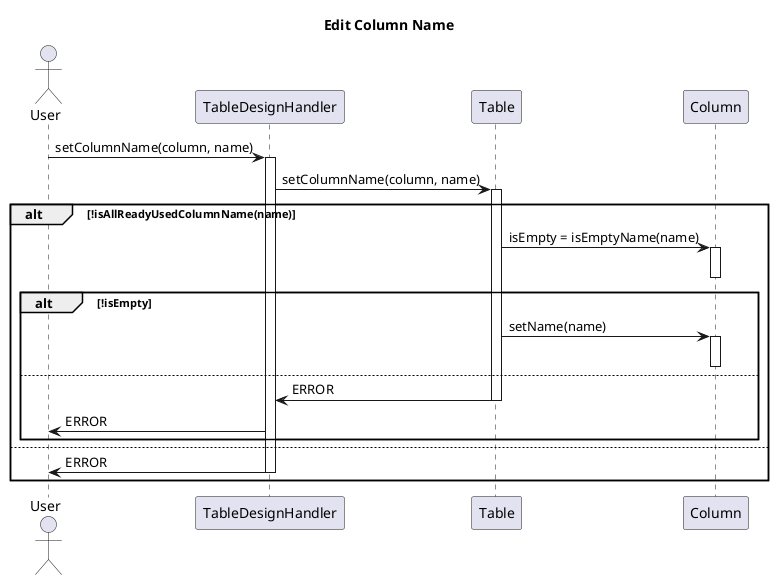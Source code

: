 @startuml
title Edit Column Name
Actor User


User -> TableDesignHandler: setColumnName(column, name)
activate TableDesignHandler
TableDesignHandler -> Table: setColumnName(column, name)
activate Table
alt !isAllReadyUsedColumnName(name)
    Table -> Column: isEmpty = isEmptyName(name)
    activate Column
    deactivate Column
    alt !isEmpty
        Table -> Column: setName(name)
        activate Column
        deactivate Column
    else
        Table -> TableDesignHandler: ERROR
        deactivate Table
        TableDesignHandler -> User: ERROR
    end
else
TableDesignHandler -> User: ERROR
deactivate TableDesignHandler
end



@enduml